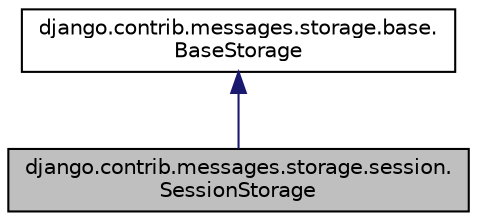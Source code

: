 digraph "django.contrib.messages.storage.session.SessionStorage"
{
 // LATEX_PDF_SIZE
  edge [fontname="Helvetica",fontsize="10",labelfontname="Helvetica",labelfontsize="10"];
  node [fontname="Helvetica",fontsize="10",shape=record];
  Node1 [label="django.contrib.messages.storage.session.\lSessionStorage",height=0.2,width=0.4,color="black", fillcolor="grey75", style="filled", fontcolor="black",tooltip=" "];
  Node2 -> Node1 [dir="back",color="midnightblue",fontsize="10",style="solid",fontname="Helvetica"];
  Node2 [label="django.contrib.messages.storage.base.\lBaseStorage",height=0.2,width=0.4,color="black", fillcolor="white", style="filled",URL="$classdjango_1_1contrib_1_1messages_1_1storage_1_1base_1_1_base_storage.html",tooltip=" "];
}
